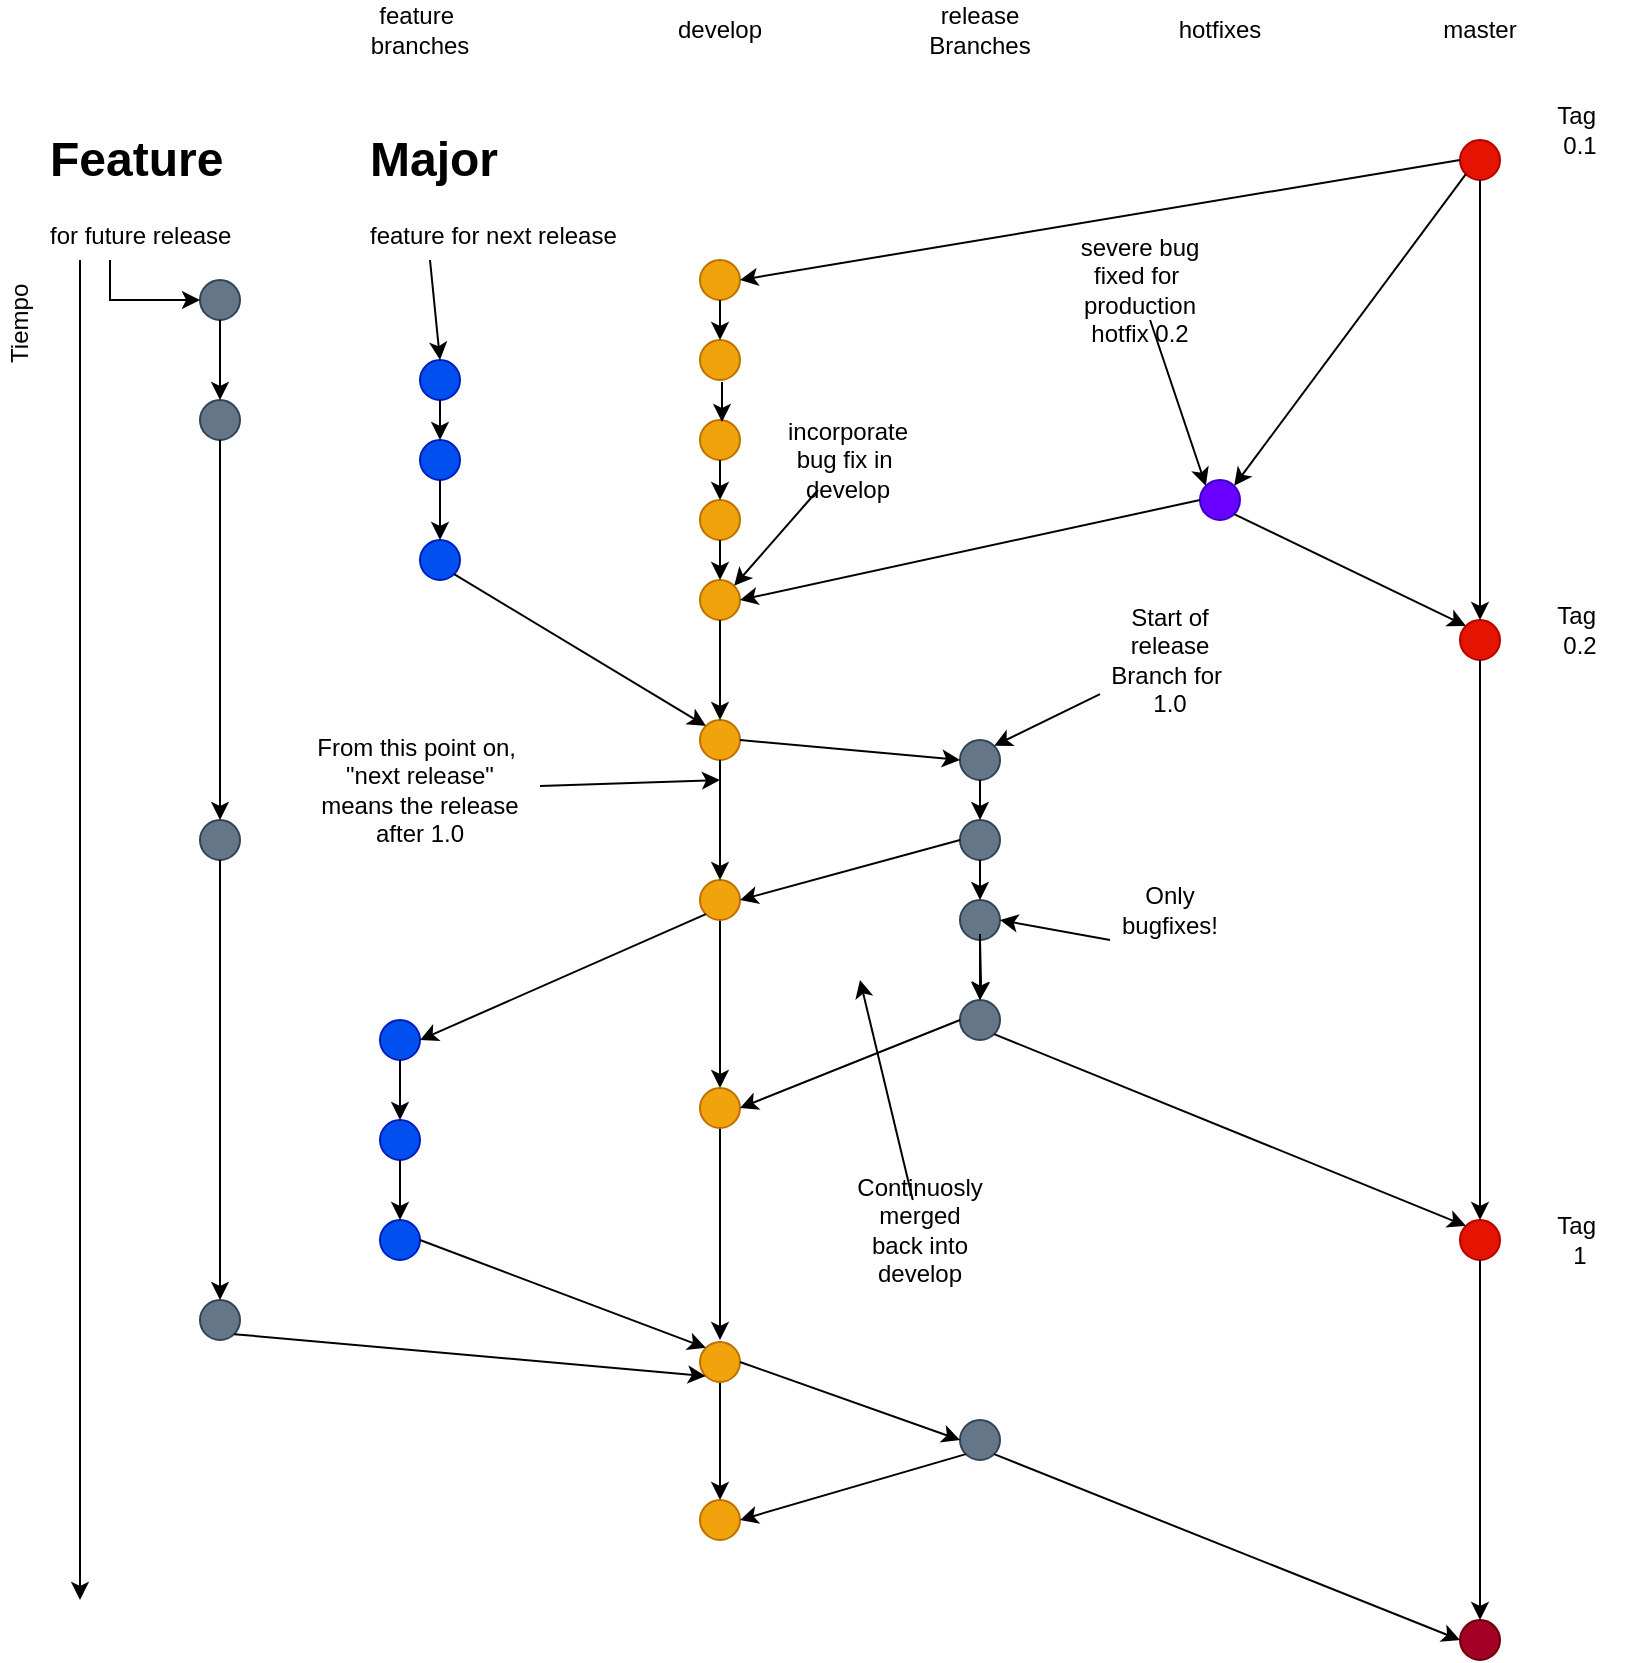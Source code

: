 <mxfile version="14.2.6" type="github">
  <diagram id="Ft57BWniFfMgqN6n-xT4" name="Page-1">
    <mxGraphModel dx="862" dy="1651" grid="1" gridSize="10" guides="1" tooltips="1" connect="1" arrows="1" fold="1" page="1" pageScale="1" pageWidth="827" pageHeight="1169" math="0" shadow="0">
      <root>
        <mxCell id="0" />
        <mxCell id="1" parent="0" />
        <mxCell id="2QcikKB0XpCSD9qSnk93-2" value="Tiempo&amp;nbsp;" style="text;html=1;strokeColor=none;fillColor=none;align=center;verticalAlign=middle;whiteSpace=wrap;rounded=0;rotation=-90;" vertex="1" parent="1">
          <mxGeometry y="-380" width="60" height="20" as="geometry" />
        </mxCell>
        <mxCell id="2QcikKB0XpCSD9qSnk93-1" value="" style="endArrow=classic;html=1;" edge="1" parent="1">
          <mxGeometry width="50" height="50" relative="1" as="geometry">
            <mxPoint x="60" y="-410" as="sourcePoint" />
            <mxPoint x="60" y="270" as="targetPoint" />
          </mxGeometry>
        </mxCell>
        <mxCell id="2QcikKB0XpCSD9qSnk93-3" value="" style="ellipse;whiteSpace=wrap;html=1;aspect=fixed;fillColor=#647687;strokeColor=#314354;fontColor=#ffffff;" vertex="1" parent="1">
          <mxGeometry x="120" y="-390" width="20" height="20" as="geometry" />
        </mxCell>
        <mxCell id="2QcikKB0XpCSD9qSnk93-4" value="" style="ellipse;whiteSpace=wrap;html=1;aspect=fixed;fillColor=#647687;strokeColor=#314354;fontColor=#ffffff;" vertex="1" parent="1">
          <mxGeometry x="120" y="-330" width="20" height="20" as="geometry" />
        </mxCell>
        <mxCell id="2QcikKB0XpCSD9qSnk93-5" value="" style="ellipse;whiteSpace=wrap;html=1;aspect=fixed;fillColor=#647687;strokeColor=#314354;fontColor=#ffffff;" vertex="1" parent="1">
          <mxGeometry x="120" y="-120" width="20" height="20" as="geometry" />
        </mxCell>
        <mxCell id="2QcikKB0XpCSD9qSnk93-7" value="" style="endArrow=classic;html=1;exitX=0.5;exitY=1;exitDx=0;exitDy=0;entryX=0.5;entryY=0;entryDx=0;entryDy=0;" edge="1" parent="1" source="2QcikKB0XpCSD9qSnk93-3" target="2QcikKB0XpCSD9qSnk93-4">
          <mxGeometry width="50" height="50" relative="1" as="geometry">
            <mxPoint x="390" y="-210" as="sourcePoint" />
            <mxPoint x="440" y="-260" as="targetPoint" />
          </mxGeometry>
        </mxCell>
        <mxCell id="2QcikKB0XpCSD9qSnk93-8" value="" style="endArrow=classic;html=1;exitX=0.5;exitY=1;exitDx=0;exitDy=0;entryX=0.5;entryY=0;entryDx=0;entryDy=0;" edge="1" parent="1" source="2QcikKB0XpCSD9qSnk93-4" target="2QcikKB0XpCSD9qSnk93-5">
          <mxGeometry width="50" height="50" relative="1" as="geometry">
            <mxPoint x="390" y="-210" as="sourcePoint" />
            <mxPoint x="440" y="-260" as="targetPoint" />
          </mxGeometry>
        </mxCell>
        <mxCell id="2QcikKB0XpCSD9qSnk93-10" value="&lt;h1&gt;Major&lt;/h1&gt;&lt;div&gt;feature for next release&lt;/div&gt;" style="text;html=1;spacing=5;spacingTop=-20;whiteSpace=wrap;overflow=hidden;rounded=0;fillColor=#FFFFFF;gradientColor=#ffffff;" vertex="1" parent="1">
          <mxGeometry x="200" y="-470" width="140" height="70" as="geometry" />
        </mxCell>
        <mxCell id="2QcikKB0XpCSD9qSnk93-11" value="" style="ellipse;whiteSpace=wrap;html=1;aspect=fixed;fillColor=#0050ef;strokeColor=#001DBC;fontColor=#ffffff;" vertex="1" parent="1">
          <mxGeometry x="230" y="-350" width="20" height="20" as="geometry" />
        </mxCell>
        <mxCell id="2QcikKB0XpCSD9qSnk93-12" value="" style="endArrow=classic;html=1;exitX=0.25;exitY=1;exitDx=0;exitDy=0;" edge="1" parent="1" source="2QcikKB0XpCSD9qSnk93-10">
          <mxGeometry width="50" height="50" relative="1" as="geometry">
            <mxPoint x="200" y="-120" as="sourcePoint" />
            <mxPoint x="240" y="-350" as="targetPoint" />
          </mxGeometry>
        </mxCell>
        <mxCell id="2QcikKB0XpCSD9qSnk93-15" value="" style="ellipse;whiteSpace=wrap;html=1;aspect=fixed;fillColor=#f0a30a;strokeColor=#BD7000;fontColor=#ffffff;" vertex="1" parent="1">
          <mxGeometry x="370" y="-400" width="20" height="20" as="geometry" />
        </mxCell>
        <mxCell id="2QcikKB0XpCSD9qSnk93-16" value="" style="ellipse;whiteSpace=wrap;html=1;aspect=fixed;fillColor=#f0a30a;strokeColor=#BD7000;fontColor=#ffffff;" vertex="1" parent="1">
          <mxGeometry x="370" y="-360" width="20" height="20" as="geometry" />
        </mxCell>
        <mxCell id="2QcikKB0XpCSD9qSnk93-17" value="" style="ellipse;whiteSpace=wrap;html=1;aspect=fixed;fillColor=#f0a30a;strokeColor=#BD7000;fontColor=#ffffff;" vertex="1" parent="1">
          <mxGeometry x="370" y="-170" width="20" height="20" as="geometry" />
        </mxCell>
        <mxCell id="2QcikKB0XpCSD9qSnk93-18" value="" style="ellipse;whiteSpace=wrap;html=1;aspect=fixed;fillColor=#f0a30a;strokeColor=#BD7000;fontColor=#ffffff;" vertex="1" parent="1">
          <mxGeometry x="370" y="-280" width="20" height="20" as="geometry" />
        </mxCell>
        <mxCell id="2QcikKB0XpCSD9qSnk93-19" value="" style="ellipse;whiteSpace=wrap;html=1;aspect=fixed;fillColor=#f0a30a;strokeColor=#BD7000;fontColor=#ffffff;" vertex="1" parent="1">
          <mxGeometry x="370" y="-320" width="20" height="20" as="geometry" />
        </mxCell>
        <mxCell id="2QcikKB0XpCSD9qSnk93-20" value="" style="ellipse;whiteSpace=wrap;html=1;aspect=fixed;fillColor=#f0a30a;strokeColor=#BD7000;fontColor=#ffffff;" vertex="1" parent="1">
          <mxGeometry x="370" y="-240" width="20" height="20" as="geometry" />
        </mxCell>
        <mxCell id="2QcikKB0XpCSD9qSnk93-24" value="feature&amp;nbsp;&lt;br&gt;branches" style="text;html=1;strokeColor=none;fillColor=none;align=center;verticalAlign=middle;whiteSpace=wrap;rounded=0;" vertex="1" parent="1">
          <mxGeometry x="200" y="-530" width="60" height="30" as="geometry" />
        </mxCell>
        <mxCell id="2QcikKB0XpCSD9qSnk93-25" value="develop" style="text;html=1;strokeColor=none;fillColor=none;align=center;verticalAlign=middle;whiteSpace=wrap;rounded=0;" vertex="1" parent="1">
          <mxGeometry x="350" y="-530" width="60" height="30" as="geometry" />
        </mxCell>
        <mxCell id="2QcikKB0XpCSD9qSnk93-28" style="edgeStyle=orthogonalEdgeStyle;rounded=0;orthogonalLoop=1;jettySize=auto;html=1;exitX=0.25;exitY=1;exitDx=0;exitDy=0;entryX=0;entryY=0.5;entryDx=0;entryDy=0;" edge="1" parent="1" source="2QcikKB0XpCSD9qSnk93-26" target="2QcikKB0XpCSD9qSnk93-3">
          <mxGeometry relative="1" as="geometry" />
        </mxCell>
        <mxCell id="2QcikKB0XpCSD9qSnk93-26" value="&lt;h1&gt;Feature&lt;/h1&gt;&lt;div&gt;for future release&lt;/div&gt;" style="text;html=1;spacing=5;spacingTop=-20;whiteSpace=wrap;overflow=hidden;rounded=0;fillColor=#FFFFFF;gradientColor=#ffffff;" vertex="1" parent="1">
          <mxGeometry x="40" y="-470" width="140" height="70" as="geometry" />
        </mxCell>
        <mxCell id="2QcikKB0XpCSD9qSnk93-27" value="" style="endArrow=classic;html=1;exitX=0.5;exitY=1;exitDx=0;exitDy=0;entryX=0.5;entryY=0;entryDx=0;entryDy=0;" edge="1" parent="1" source="2QcikKB0XpCSD9qSnk93-15" target="2QcikKB0XpCSD9qSnk93-16">
          <mxGeometry width="50" height="50" relative="1" as="geometry">
            <mxPoint x="420" y="-310" as="sourcePoint" />
            <mxPoint x="440" y="-330" as="targetPoint" />
          </mxGeometry>
        </mxCell>
        <mxCell id="2QcikKB0XpCSD9qSnk93-29" value="" style="endArrow=classic;html=1;exitX=0.5;exitY=1;exitDx=0;exitDy=0;entryX=0.5;entryY=0;entryDx=0;entryDy=0;" edge="1" parent="1">
          <mxGeometry width="50" height="50" relative="1" as="geometry">
            <mxPoint x="381" y="-339" as="sourcePoint" />
            <mxPoint x="381" y="-319" as="targetPoint" />
          </mxGeometry>
        </mxCell>
        <mxCell id="2QcikKB0XpCSD9qSnk93-32" value="" style="endArrow=classic;html=1;exitX=0.5;exitY=1;exitDx=0;exitDy=0;entryX=0.5;entryY=0;entryDx=0;entryDy=0;" edge="1" parent="1" source="2QcikKB0XpCSD9qSnk93-19" target="2QcikKB0XpCSD9qSnk93-18">
          <mxGeometry width="50" height="50" relative="1" as="geometry">
            <mxPoint x="390" y="-280" as="sourcePoint" />
            <mxPoint x="440" y="-330" as="targetPoint" />
          </mxGeometry>
        </mxCell>
        <mxCell id="2QcikKB0XpCSD9qSnk93-33" value="" style="endArrow=classic;html=1;exitX=0.5;exitY=1;exitDx=0;exitDy=0;" edge="1" parent="1" source="2QcikKB0XpCSD9qSnk93-18">
          <mxGeometry width="50" height="50" relative="1" as="geometry">
            <mxPoint x="390" y="-280" as="sourcePoint" />
            <mxPoint x="380" y="-240" as="targetPoint" />
          </mxGeometry>
        </mxCell>
        <mxCell id="2QcikKB0XpCSD9qSnk93-35" value="" style="ellipse;whiteSpace=wrap;html=1;aspect=fixed;fillColor=#0050ef;strokeColor=#001DBC;fontColor=#ffffff;" vertex="1" parent="1">
          <mxGeometry x="230" y="-310" width="20" height="20" as="geometry" />
        </mxCell>
        <mxCell id="2QcikKB0XpCSD9qSnk93-36" value="" style="ellipse;whiteSpace=wrap;html=1;aspect=fixed;fillColor=#0050ef;strokeColor=#001DBC;fontColor=#ffffff;" vertex="1" parent="1">
          <mxGeometry x="230" y="-260" width="20" height="20" as="geometry" />
        </mxCell>
        <mxCell id="2QcikKB0XpCSD9qSnk93-37" value="" style="endArrow=classic;html=1;exitX=0.5;exitY=1;exitDx=0;exitDy=0;entryX=0.5;entryY=0;entryDx=0;entryDy=0;" edge="1" parent="1" source="2QcikKB0XpCSD9qSnk93-11" target="2QcikKB0XpCSD9qSnk93-35">
          <mxGeometry width="50" height="50" relative="1" as="geometry">
            <mxPoint x="390" y="-200" as="sourcePoint" />
            <mxPoint x="440" y="-250" as="targetPoint" />
          </mxGeometry>
        </mxCell>
        <mxCell id="2QcikKB0XpCSD9qSnk93-38" value="" style="endArrow=classic;html=1;exitX=0.5;exitY=1;exitDx=0;exitDy=0;entryX=0.5;entryY=0;entryDx=0;entryDy=0;" edge="1" parent="1" source="2QcikKB0XpCSD9qSnk93-35" target="2QcikKB0XpCSD9qSnk93-36">
          <mxGeometry width="50" height="50" relative="1" as="geometry">
            <mxPoint x="390" y="-200" as="sourcePoint" />
            <mxPoint x="440" y="-250" as="targetPoint" />
          </mxGeometry>
        </mxCell>
        <mxCell id="2QcikKB0XpCSD9qSnk93-39" value="" style="endArrow=classic;html=1;exitX=0.5;exitY=1;exitDx=0;exitDy=0;entryX=0.5;entryY=0;entryDx=0;entryDy=0;" edge="1" parent="1" source="2QcikKB0XpCSD9qSnk93-20" target="2QcikKB0XpCSD9qSnk93-17">
          <mxGeometry width="50" height="50" relative="1" as="geometry">
            <mxPoint x="390" y="-200" as="sourcePoint" />
            <mxPoint x="440" y="-250" as="targetPoint" />
          </mxGeometry>
        </mxCell>
        <mxCell id="2QcikKB0XpCSD9qSnk93-42" value="From this point on,&amp;nbsp;&lt;br&gt;&quot;next release&quot;&lt;br&gt;means the release after 1.0" style="text;html=1;strokeColor=none;fillColor=none;align=center;verticalAlign=middle;whiteSpace=wrap;rounded=0;" vertex="1" parent="1">
          <mxGeometry x="170" y="-170" width="120" height="70" as="geometry" />
        </mxCell>
        <mxCell id="2QcikKB0XpCSD9qSnk93-43" value="" style="endArrow=classic;html=1;" edge="1" parent="1" source="2QcikKB0XpCSD9qSnk93-42">
          <mxGeometry width="50" height="50" relative="1" as="geometry">
            <mxPoint x="390" y="-180" as="sourcePoint" />
            <mxPoint x="380" y="-140" as="targetPoint" />
          </mxGeometry>
        </mxCell>
        <mxCell id="2QcikKB0XpCSD9qSnk93-61" style="edgeStyle=orthogonalEdgeStyle;rounded=0;orthogonalLoop=1;jettySize=auto;html=1;exitX=0.5;exitY=1;exitDx=0;exitDy=0;entryX=0.5;entryY=0;entryDx=0;entryDy=0;" edge="1" parent="1" source="2QcikKB0XpCSD9qSnk93-44" target="2QcikKB0XpCSD9qSnk93-57">
          <mxGeometry relative="1" as="geometry" />
        </mxCell>
        <mxCell id="2QcikKB0XpCSD9qSnk93-44" value="" style="ellipse;whiteSpace=wrap;html=1;aspect=fixed;fillColor=#f0a30a;strokeColor=#BD7000;fontColor=#ffffff;" vertex="1" parent="1">
          <mxGeometry x="370" y="-90" width="20" height="20" as="geometry" />
        </mxCell>
        <mxCell id="2QcikKB0XpCSD9qSnk93-45" value="" style="endArrow=classic;html=1;exitX=0.5;exitY=1;exitDx=0;exitDy=0;entryX=0.5;entryY=0;entryDx=0;entryDy=0;" edge="1" parent="1" source="2QcikKB0XpCSD9qSnk93-17" target="2QcikKB0XpCSD9qSnk93-44">
          <mxGeometry width="50" height="50" relative="1" as="geometry">
            <mxPoint x="390" y="-180" as="sourcePoint" />
            <mxPoint x="440" y="-230" as="targetPoint" />
          </mxGeometry>
        </mxCell>
        <mxCell id="2QcikKB0XpCSD9qSnk93-46" value="release Branches" style="text;html=1;strokeColor=none;fillColor=none;align=center;verticalAlign=middle;whiteSpace=wrap;rounded=0;" vertex="1" parent="1">
          <mxGeometry x="480" y="-530" width="60" height="30" as="geometry" />
        </mxCell>
        <mxCell id="2QcikKB0XpCSD9qSnk93-47" value="" style="ellipse;whiteSpace=wrap;html=1;aspect=fixed;fillColor=#647687;strokeColor=#314354;fontColor=#ffffff;" vertex="1" parent="1">
          <mxGeometry x="500" y="-160" width="20" height="20" as="geometry" />
        </mxCell>
        <mxCell id="2QcikKB0XpCSD9qSnk93-48" value="" style="ellipse;whiteSpace=wrap;html=1;aspect=fixed;fillColor=#647687;strokeColor=#314354;fontColor=#ffffff;" vertex="1" parent="1">
          <mxGeometry x="500" y="-120" width="20" height="20" as="geometry" />
        </mxCell>
        <mxCell id="2QcikKB0XpCSD9qSnk93-56" value="" style="edgeStyle=orthogonalEdgeStyle;rounded=0;orthogonalLoop=1;jettySize=auto;html=1;" edge="1" parent="1" target="2QcikKB0XpCSD9qSnk93-50">
          <mxGeometry relative="1" as="geometry">
            <mxPoint x="510" y="-60" as="sourcePoint" />
          </mxGeometry>
        </mxCell>
        <mxCell id="2QcikKB0XpCSD9qSnk93-49" value="" style="ellipse;whiteSpace=wrap;html=1;aspect=fixed;fillColor=#647687;strokeColor=#314354;fontColor=#ffffff;" vertex="1" parent="1">
          <mxGeometry x="500" y="-80" width="20" height="20" as="geometry" />
        </mxCell>
        <mxCell id="2QcikKB0XpCSD9qSnk93-50" value="" style="ellipse;whiteSpace=wrap;html=1;aspect=fixed;fillColor=#647687;strokeColor=#314354;fontColor=#ffffff;" vertex="1" parent="1">
          <mxGeometry x="500" y="-30" width="20" height="20" as="geometry" />
        </mxCell>
        <mxCell id="2QcikKB0XpCSD9qSnk93-52" value="" style="endArrow=classic;html=1;exitX=1;exitY=0.5;exitDx=0;exitDy=0;entryX=0;entryY=0.5;entryDx=0;entryDy=0;" edge="1" parent="1" source="2QcikKB0XpCSD9qSnk93-17" target="2QcikKB0XpCSD9qSnk93-47">
          <mxGeometry width="50" height="50" relative="1" as="geometry">
            <mxPoint x="390" y="-190" as="sourcePoint" />
            <mxPoint x="440" y="-240" as="targetPoint" />
          </mxGeometry>
        </mxCell>
        <mxCell id="2QcikKB0XpCSD9qSnk93-53" value="" style="endArrow=classic;html=1;exitX=0.5;exitY=1;exitDx=0;exitDy=0;entryX=0.5;entryY=0;entryDx=0;entryDy=0;" edge="1" parent="1" source="2QcikKB0XpCSD9qSnk93-47" target="2QcikKB0XpCSD9qSnk93-48">
          <mxGeometry width="50" height="50" relative="1" as="geometry">
            <mxPoint x="390" y="-40" as="sourcePoint" />
            <mxPoint x="440" y="-90" as="targetPoint" />
          </mxGeometry>
        </mxCell>
        <mxCell id="2QcikKB0XpCSD9qSnk93-54" value="" style="endArrow=classic;html=1;exitX=0.5;exitY=1;exitDx=0;exitDy=0;entryX=0.5;entryY=0;entryDx=0;entryDy=0;" edge="1" parent="1" source="2QcikKB0XpCSD9qSnk93-48" target="2QcikKB0XpCSD9qSnk93-49">
          <mxGeometry width="50" height="50" relative="1" as="geometry">
            <mxPoint x="390" y="-40" as="sourcePoint" />
            <mxPoint x="440" y="-90" as="targetPoint" />
          </mxGeometry>
        </mxCell>
        <mxCell id="2QcikKB0XpCSD9qSnk93-55" value="" style="endArrow=classic;html=1;entryX=0.5;entryY=0;entryDx=0;entryDy=0;" edge="1" parent="1" target="2QcikKB0XpCSD9qSnk93-50">
          <mxGeometry width="50" height="50" relative="1" as="geometry">
            <mxPoint x="510" y="-63" as="sourcePoint" />
            <mxPoint x="440" y="-90" as="targetPoint" />
          </mxGeometry>
        </mxCell>
        <mxCell id="2QcikKB0XpCSD9qSnk93-60" style="edgeStyle=orthogonalEdgeStyle;rounded=0;orthogonalLoop=1;jettySize=auto;html=1;exitX=0.5;exitY=1;exitDx=0;exitDy=0;" edge="1" parent="1" source="2QcikKB0XpCSD9qSnk93-57">
          <mxGeometry relative="1" as="geometry">
            <mxPoint x="380" y="20" as="targetPoint" />
          </mxGeometry>
        </mxCell>
        <mxCell id="2QcikKB0XpCSD9qSnk93-80" style="edgeStyle=orthogonalEdgeStyle;rounded=0;orthogonalLoop=1;jettySize=auto;html=1;exitX=0.5;exitY=1;exitDx=0;exitDy=0;" edge="1" parent="1" source="2QcikKB0XpCSD9qSnk93-57">
          <mxGeometry relative="1" as="geometry">
            <mxPoint x="380" y="140" as="targetPoint" />
          </mxGeometry>
        </mxCell>
        <mxCell id="2QcikKB0XpCSD9qSnk93-57" value="" style="ellipse;whiteSpace=wrap;html=1;aspect=fixed;fillColor=#f0a30a;strokeColor=#BD7000;fontColor=#ffffff;" vertex="1" parent="1">
          <mxGeometry x="370" y="14" width="20" height="20" as="geometry" />
        </mxCell>
        <mxCell id="2QcikKB0XpCSD9qSnk93-59" value="" style="endArrow=classic;html=1;exitX=0;exitY=0.5;exitDx=0;exitDy=0;entryX=1;entryY=0.5;entryDx=0;entryDy=0;" edge="1" parent="1" source="2QcikKB0XpCSD9qSnk93-48" target="2QcikKB0XpCSD9qSnk93-44">
          <mxGeometry width="50" height="50" relative="1" as="geometry">
            <mxPoint x="390" y="-40" as="sourcePoint" />
            <mxPoint x="440" y="-90" as="targetPoint" />
          </mxGeometry>
        </mxCell>
        <mxCell id="2QcikKB0XpCSD9qSnk93-63" value="" style="endArrow=classic;html=1;exitX=0;exitY=0.5;exitDx=0;exitDy=0;entryX=1;entryY=0.5;entryDx=0;entryDy=0;" edge="1" parent="1" source="2QcikKB0XpCSD9qSnk93-50" target="2QcikKB0XpCSD9qSnk93-57">
          <mxGeometry width="50" height="50" relative="1" as="geometry">
            <mxPoint x="390" y="-40" as="sourcePoint" />
            <mxPoint x="440" y="-90" as="targetPoint" />
          </mxGeometry>
        </mxCell>
        <mxCell id="2QcikKB0XpCSD9qSnk93-68" value="" style="ellipse;whiteSpace=wrap;html=1;aspect=fixed;fillColor=#0050ef;strokeColor=#001DBC;fontColor=#ffffff;" vertex="1" parent="1">
          <mxGeometry x="210" y="-20" width="20" height="20" as="geometry" />
        </mxCell>
        <mxCell id="2QcikKB0XpCSD9qSnk93-69" value="" style="ellipse;whiteSpace=wrap;html=1;aspect=fixed;fillColor=#0050ef;strokeColor=#001DBC;fontColor=#ffffff;" vertex="1" parent="1">
          <mxGeometry x="210" y="30" width="20" height="20" as="geometry" />
        </mxCell>
        <mxCell id="2QcikKB0XpCSD9qSnk93-70" value="" style="ellipse;whiteSpace=wrap;html=1;aspect=fixed;fillColor=#0050ef;strokeColor=#001DBC;fontColor=#ffffff;" vertex="1" parent="1">
          <mxGeometry x="210" y="80" width="20" height="20" as="geometry" />
        </mxCell>
        <mxCell id="2QcikKB0XpCSD9qSnk93-71" value="" style="endArrow=classic;html=1;exitX=0;exitY=1;exitDx=0;exitDy=0;entryX=1;entryY=0.5;entryDx=0;entryDy=0;" edge="1" parent="1" source="2QcikKB0XpCSD9qSnk93-44" target="2QcikKB0XpCSD9qSnk93-68">
          <mxGeometry width="50" height="50" relative="1" as="geometry">
            <mxPoint x="390" y="-40" as="sourcePoint" />
            <mxPoint x="440" y="-90" as="targetPoint" />
          </mxGeometry>
        </mxCell>
        <mxCell id="2QcikKB0XpCSD9qSnk93-72" value="" style="endArrow=classic;html=1;exitX=0.5;exitY=1;exitDx=0;exitDy=0;entryX=0.5;entryY=0;entryDx=0;entryDy=0;" edge="1" parent="1" source="2QcikKB0XpCSD9qSnk93-68" target="2QcikKB0XpCSD9qSnk93-69">
          <mxGeometry width="50" height="50" relative="1" as="geometry">
            <mxPoint x="390" y="-40" as="sourcePoint" />
            <mxPoint x="440" y="-90" as="targetPoint" />
          </mxGeometry>
        </mxCell>
        <mxCell id="2QcikKB0XpCSD9qSnk93-74" value="" style="endArrow=classic;html=1;exitX=0.5;exitY=1;exitDx=0;exitDy=0;entryX=0.5;entryY=0;entryDx=0;entryDy=0;" edge="1" parent="1" source="2QcikKB0XpCSD9qSnk93-69" target="2QcikKB0XpCSD9qSnk93-70">
          <mxGeometry width="50" height="50" relative="1" as="geometry">
            <mxPoint x="390" y="-40" as="sourcePoint" />
            <mxPoint x="440" y="-90" as="targetPoint" />
          </mxGeometry>
        </mxCell>
        <mxCell id="2QcikKB0XpCSD9qSnk93-84" style="edgeStyle=orthogonalEdgeStyle;rounded=0;orthogonalLoop=1;jettySize=auto;html=1;exitX=0.5;exitY=1;exitDx=0;exitDy=0;entryX=0.5;entryY=0;entryDx=0;entryDy=0;" edge="1" parent="1" source="2QcikKB0XpCSD9qSnk93-75" target="2QcikKB0XpCSD9qSnk93-83">
          <mxGeometry relative="1" as="geometry" />
        </mxCell>
        <mxCell id="2QcikKB0XpCSD9qSnk93-75" value="" style="ellipse;whiteSpace=wrap;html=1;aspect=fixed;fillColor=#f0a30a;strokeColor=#BD7000;fontColor=#ffffff;" vertex="1" parent="1">
          <mxGeometry x="370" y="141" width="20" height="20" as="geometry" />
        </mxCell>
        <mxCell id="2QcikKB0XpCSD9qSnk93-76" value="" style="ellipse;whiteSpace=wrap;html=1;aspect=fixed;fillColor=#647687;strokeColor=#314354;fontColor=#ffffff;" vertex="1" parent="1">
          <mxGeometry x="120" y="120" width="20" height="20" as="geometry" />
        </mxCell>
        <mxCell id="2QcikKB0XpCSD9qSnk93-77" value="" style="endArrow=classic;html=1;entryX=0.5;entryY=0;entryDx=0;entryDy=0;" edge="1" parent="1" target="2QcikKB0XpCSD9qSnk93-76">
          <mxGeometry width="50" height="50" relative="1" as="geometry">
            <mxPoint x="130" y="-100" as="sourcePoint" />
            <mxPoint x="440" y="-90" as="targetPoint" />
          </mxGeometry>
        </mxCell>
        <mxCell id="2QcikKB0XpCSD9qSnk93-78" value="" style="endArrow=classic;html=1;exitX=1;exitY=1;exitDx=0;exitDy=0;entryX=0;entryY=1;entryDx=0;entryDy=0;" edge="1" parent="1" source="2QcikKB0XpCSD9qSnk93-76" target="2QcikKB0XpCSD9qSnk93-75">
          <mxGeometry width="50" height="50" relative="1" as="geometry">
            <mxPoint x="390" y="-40" as="sourcePoint" />
            <mxPoint x="440" y="-90" as="targetPoint" />
          </mxGeometry>
        </mxCell>
        <mxCell id="2QcikKB0XpCSD9qSnk93-82" value="" style="endArrow=classic;html=1;exitX=1;exitY=0.5;exitDx=0;exitDy=0;entryX=0;entryY=0;entryDx=0;entryDy=0;" edge="1" parent="1" source="2QcikKB0XpCSD9qSnk93-70" target="2QcikKB0XpCSD9qSnk93-75">
          <mxGeometry width="50" height="50" relative="1" as="geometry">
            <mxPoint x="390" y="-40" as="sourcePoint" />
            <mxPoint x="440" y="-90" as="targetPoint" />
          </mxGeometry>
        </mxCell>
        <mxCell id="2QcikKB0XpCSD9qSnk93-83" value="" style="ellipse;whiteSpace=wrap;html=1;aspect=fixed;fillColor=#f0a30a;strokeColor=#BD7000;fontColor=#ffffff;" vertex="1" parent="1">
          <mxGeometry x="370" y="220" width="20" height="20" as="geometry" />
        </mxCell>
        <mxCell id="2QcikKB0XpCSD9qSnk93-85" value="" style="ellipse;whiteSpace=wrap;html=1;aspect=fixed;fillColor=#647687;strokeColor=#314354;fontColor=#ffffff;" vertex="1" parent="1">
          <mxGeometry x="500" y="180" width="20" height="20" as="geometry" />
        </mxCell>
        <mxCell id="2QcikKB0XpCSD9qSnk93-88" value="" style="endArrow=classic;html=1;exitX=1;exitY=0.5;exitDx=0;exitDy=0;entryX=0;entryY=0.5;entryDx=0;entryDy=0;" edge="1" parent="1" source="2QcikKB0XpCSD9qSnk93-75" target="2QcikKB0XpCSD9qSnk93-85">
          <mxGeometry width="50" height="50" relative="1" as="geometry">
            <mxPoint x="390" y="190" as="sourcePoint" />
            <mxPoint x="440" y="140" as="targetPoint" />
          </mxGeometry>
        </mxCell>
        <mxCell id="2QcikKB0XpCSD9qSnk93-90" value="" style="endArrow=classic;html=1;exitX=0;exitY=1;exitDx=0;exitDy=0;entryX=1;entryY=0.5;entryDx=0;entryDy=0;" edge="1" parent="1" source="2QcikKB0XpCSD9qSnk93-85" target="2QcikKB0XpCSD9qSnk93-83">
          <mxGeometry width="50" height="50" relative="1" as="geometry">
            <mxPoint x="390" y="190" as="sourcePoint" />
            <mxPoint x="440" y="140" as="targetPoint" />
          </mxGeometry>
        </mxCell>
        <mxCell id="2QcikKB0XpCSD9qSnk93-91" value="hotfixes" style="text;html=1;strokeColor=none;fillColor=none;align=center;verticalAlign=middle;whiteSpace=wrap;rounded=0;" vertex="1" parent="1">
          <mxGeometry x="600" y="-530" width="60" height="30" as="geometry" />
        </mxCell>
        <mxCell id="2QcikKB0XpCSD9qSnk93-92" value="" style="ellipse;whiteSpace=wrap;html=1;aspect=fixed;fillColor=#6a00ff;strokeColor=#3700CC;fontColor=#ffffff;" vertex="1" parent="1">
          <mxGeometry x="620" y="-290" width="20" height="20" as="geometry" />
        </mxCell>
        <mxCell id="2QcikKB0XpCSD9qSnk93-93" value="" style="endArrow=classic;html=1;exitX=0;exitY=0.5;exitDx=0;exitDy=0;entryX=1;entryY=0.5;entryDx=0;entryDy=0;" edge="1" parent="1" source="2QcikKB0XpCSD9qSnk93-92" target="2QcikKB0XpCSD9qSnk93-20">
          <mxGeometry width="50" height="50" relative="1" as="geometry">
            <mxPoint x="390" y="-330" as="sourcePoint" />
            <mxPoint x="440" y="-380" as="targetPoint" />
          </mxGeometry>
        </mxCell>
        <mxCell id="2QcikKB0XpCSD9qSnk93-94" value="master" style="text;html=1;strokeColor=none;fillColor=none;align=center;verticalAlign=middle;whiteSpace=wrap;rounded=0;" vertex="1" parent="1">
          <mxGeometry x="730" y="-530" width="60" height="30" as="geometry" />
        </mxCell>
        <mxCell id="2QcikKB0XpCSD9qSnk93-95" value="" style="ellipse;whiteSpace=wrap;html=1;aspect=fixed;fillColor=#e51400;strokeColor=#B20000;fontColor=#ffffff;" vertex="1" parent="1">
          <mxGeometry x="750" y="-460" width="20" height="20" as="geometry" />
        </mxCell>
        <mxCell id="2QcikKB0XpCSD9qSnk93-96" value="" style="endArrow=classic;html=1;exitX=0;exitY=0.5;exitDx=0;exitDy=0;entryX=1;entryY=0.5;entryDx=0;entryDy=0;" edge="1" parent="1" source="2QcikKB0XpCSD9qSnk93-95" target="2QcikKB0XpCSD9qSnk93-15">
          <mxGeometry width="50" height="50" relative="1" as="geometry">
            <mxPoint x="390" y="-410" as="sourcePoint" />
            <mxPoint x="480" y="-610" as="targetPoint" />
          </mxGeometry>
        </mxCell>
        <mxCell id="2QcikKB0XpCSD9qSnk93-97" value="" style="endArrow=classic;html=1;exitX=0;exitY=1;exitDx=0;exitDy=0;entryX=1;entryY=0;entryDx=0;entryDy=0;" edge="1" parent="1" source="2QcikKB0XpCSD9qSnk93-95" target="2QcikKB0XpCSD9qSnk93-92">
          <mxGeometry width="50" height="50" relative="1" as="geometry">
            <mxPoint x="390" y="-410" as="sourcePoint" />
            <mxPoint x="440" y="-460" as="targetPoint" />
          </mxGeometry>
        </mxCell>
        <mxCell id="2QcikKB0XpCSD9qSnk93-98" value="" style="ellipse;whiteSpace=wrap;html=1;aspect=fixed;fillColor=#e51400;strokeColor=#B20000;fontColor=#ffffff;" vertex="1" parent="1">
          <mxGeometry x="750" y="-220" width="20" height="20" as="geometry" />
        </mxCell>
        <mxCell id="2QcikKB0XpCSD9qSnk93-100" value="" style="endArrow=classic;html=1;exitX=0.5;exitY=1;exitDx=0;exitDy=0;entryX=0.5;entryY=0;entryDx=0;entryDy=0;" edge="1" parent="1" source="2QcikKB0XpCSD9qSnk93-95" target="2QcikKB0XpCSD9qSnk93-98">
          <mxGeometry width="50" height="50" relative="1" as="geometry">
            <mxPoint x="390" y="-330" as="sourcePoint" />
            <mxPoint x="440" y="-380" as="targetPoint" />
          </mxGeometry>
        </mxCell>
        <mxCell id="2QcikKB0XpCSD9qSnk93-101" value="" style="endArrow=classic;html=1;exitX=1;exitY=1;exitDx=0;exitDy=0;entryX=0;entryY=0;entryDx=0;entryDy=0;" edge="1" parent="1" source="2QcikKB0XpCSD9qSnk93-92" target="2QcikKB0XpCSD9qSnk93-98">
          <mxGeometry width="50" height="50" relative="1" as="geometry">
            <mxPoint x="390" y="-330" as="sourcePoint" />
            <mxPoint x="440" y="-380" as="targetPoint" />
          </mxGeometry>
        </mxCell>
        <mxCell id="2QcikKB0XpCSD9qSnk93-102" value="" style="ellipse;whiteSpace=wrap;html=1;aspect=fixed;fillColor=#a20025;strokeColor=#6F0000;fontColor=#ffffff;" vertex="1" parent="1">
          <mxGeometry x="750" y="280" width="20" height="20" as="geometry" />
        </mxCell>
        <mxCell id="2QcikKB0XpCSD9qSnk93-103" value="" style="ellipse;whiteSpace=wrap;html=1;aspect=fixed;fillColor=#e51400;strokeColor=#B20000;fontColor=#ffffff;" vertex="1" parent="1">
          <mxGeometry x="750" y="80" width="20" height="20" as="geometry" />
        </mxCell>
        <mxCell id="2QcikKB0XpCSD9qSnk93-105" value="" style="endArrow=classic;html=1;exitX=1;exitY=1;exitDx=0;exitDy=0;entryX=0;entryY=0.5;entryDx=0;entryDy=0;" edge="1" parent="1" source="2QcikKB0XpCSD9qSnk93-85" target="2QcikKB0XpCSD9qSnk93-102">
          <mxGeometry width="50" height="50" relative="1" as="geometry">
            <mxPoint x="390" y="160" as="sourcePoint" />
            <mxPoint x="440" y="110" as="targetPoint" />
          </mxGeometry>
        </mxCell>
        <mxCell id="2QcikKB0XpCSD9qSnk93-106" value="" style="endArrow=classic;html=1;exitX=0.5;exitY=1;exitDx=0;exitDy=0;entryX=0.5;entryY=0;entryDx=0;entryDy=0;" edge="1" parent="1" source="2QcikKB0XpCSD9qSnk93-103" target="2QcikKB0XpCSD9qSnk93-102">
          <mxGeometry width="50" height="50" relative="1" as="geometry">
            <mxPoint x="390" y="160" as="sourcePoint" />
            <mxPoint x="440" y="110" as="targetPoint" />
          </mxGeometry>
        </mxCell>
        <mxCell id="2QcikKB0XpCSD9qSnk93-107" value="" style="endArrow=classic;html=1;exitX=0.5;exitY=1;exitDx=0;exitDy=0;entryX=0.5;entryY=0;entryDx=0;entryDy=0;" edge="1" parent="1" source="2QcikKB0XpCSD9qSnk93-98" target="2QcikKB0XpCSD9qSnk93-103">
          <mxGeometry width="50" height="50" relative="1" as="geometry">
            <mxPoint x="390" y="10" as="sourcePoint" />
            <mxPoint x="440" y="-40" as="targetPoint" />
          </mxGeometry>
        </mxCell>
        <mxCell id="2QcikKB0XpCSD9qSnk93-108" value="incorporate bug fix in&amp;nbsp;&lt;br&gt;develop" style="text;html=1;strokeColor=none;fillColor=none;align=center;verticalAlign=middle;whiteSpace=wrap;rounded=0;" vertex="1" parent="1">
          <mxGeometry x="414" y="-315" width="60" height="30" as="geometry" />
        </mxCell>
        <mxCell id="2QcikKB0XpCSD9qSnk93-110" value="" style="endArrow=classic;html=1;exitX=0.25;exitY=1;exitDx=0;exitDy=0;entryX=1;entryY=0;entryDx=0;entryDy=0;" edge="1" parent="1" source="2QcikKB0XpCSD9qSnk93-108" target="2QcikKB0XpCSD9qSnk93-20">
          <mxGeometry width="50" height="50" relative="1" as="geometry">
            <mxPoint x="390" y="-220" as="sourcePoint" />
            <mxPoint x="520" y="-200" as="targetPoint" />
          </mxGeometry>
        </mxCell>
        <mxCell id="2QcikKB0XpCSD9qSnk93-111" value="severe bug&lt;br&gt;fixed for&amp;nbsp;&lt;br&gt;production&lt;br&gt;hotfix 0.2" style="text;html=1;strokeColor=none;fillColor=none;align=center;verticalAlign=middle;whiteSpace=wrap;rounded=0;" vertex="1" parent="1">
          <mxGeometry x="550" y="-400" width="80" height="30" as="geometry" />
        </mxCell>
        <mxCell id="2QcikKB0XpCSD9qSnk93-112" value="" style="endArrow=classic;html=1;entryX=0;entryY=0;entryDx=0;entryDy=0;" edge="1" parent="1" source="2QcikKB0XpCSD9qSnk93-111" target="2QcikKB0XpCSD9qSnk93-92">
          <mxGeometry width="50" height="50" relative="1" as="geometry">
            <mxPoint x="390" y="-320" as="sourcePoint" />
            <mxPoint x="440" y="-370" as="targetPoint" />
          </mxGeometry>
        </mxCell>
        <mxCell id="2QcikKB0XpCSD9qSnk93-113" value="Start of release&lt;br&gt;Branch for&amp;nbsp;&lt;br&gt;1.0" style="text;html=1;strokeColor=none;fillColor=none;align=center;verticalAlign=middle;whiteSpace=wrap;rounded=0;" vertex="1" parent="1">
          <mxGeometry x="570" y="-230" width="70" height="60" as="geometry" />
        </mxCell>
        <mxCell id="2QcikKB0XpCSD9qSnk93-114" value="" style="endArrow=classic;html=1;entryX=1;entryY=0;entryDx=0;entryDy=0;" edge="1" parent="1" source="2QcikKB0XpCSD9qSnk93-113" target="2QcikKB0XpCSD9qSnk93-47">
          <mxGeometry width="50" height="50" relative="1" as="geometry">
            <mxPoint x="390" y="-120" as="sourcePoint" />
            <mxPoint x="440" y="-170" as="targetPoint" />
          </mxGeometry>
        </mxCell>
        <mxCell id="2QcikKB0XpCSD9qSnk93-115" value="Only&lt;br&gt;bugfixes!" style="text;html=1;strokeColor=none;fillColor=none;align=center;verticalAlign=middle;whiteSpace=wrap;rounded=0;" vertex="1" parent="1">
          <mxGeometry x="575" y="-90" width="60" height="30" as="geometry" />
        </mxCell>
        <mxCell id="2QcikKB0XpCSD9qSnk93-116" value="" style="endArrow=classic;html=1;exitX=0;exitY=1;exitDx=0;exitDy=0;entryX=1;entryY=0.5;entryDx=0;entryDy=0;" edge="1" parent="1" source="2QcikKB0XpCSD9qSnk93-115" target="2QcikKB0XpCSD9qSnk93-49">
          <mxGeometry width="50" height="50" relative="1" as="geometry">
            <mxPoint x="390" y="-120" as="sourcePoint" />
            <mxPoint x="440" y="-170" as="targetPoint" />
          </mxGeometry>
        </mxCell>
        <mxCell id="2QcikKB0XpCSD9qSnk93-117" value="Continuosly merged back into develop" style="text;html=1;strokeColor=none;fillColor=none;align=center;verticalAlign=middle;whiteSpace=wrap;rounded=0;" vertex="1" parent="1">
          <mxGeometry x="450" y="70" width="60" height="30" as="geometry" />
        </mxCell>
        <mxCell id="2QcikKB0XpCSD9qSnk93-118" value="" style="endArrow=classic;html=1;" edge="1" parent="1" source="2QcikKB0XpCSD9qSnk93-117">
          <mxGeometry width="50" height="50" relative="1" as="geometry">
            <mxPoint x="390" y="100" as="sourcePoint" />
            <mxPoint x="450" y="-40" as="targetPoint" />
          </mxGeometry>
        </mxCell>
        <mxCell id="2QcikKB0XpCSD9qSnk93-119" value="Tag&amp;nbsp;&lt;br&gt;0.1" style="text;html=1;strokeColor=none;fillColor=none;align=center;verticalAlign=middle;whiteSpace=wrap;rounded=0;" vertex="1" parent="1">
          <mxGeometry x="780" y="-480" width="60" height="30" as="geometry" />
        </mxCell>
        <mxCell id="2QcikKB0XpCSD9qSnk93-120" value="Tag&amp;nbsp;&lt;br&gt;0.2" style="text;html=1;strokeColor=none;fillColor=none;align=center;verticalAlign=middle;whiteSpace=wrap;rounded=0;" vertex="1" parent="1">
          <mxGeometry x="780" y="-230" width="60" height="30" as="geometry" />
        </mxCell>
        <mxCell id="2QcikKB0XpCSD9qSnk93-121" value="Tag&amp;nbsp;&lt;br&gt;1" style="text;html=1;strokeColor=none;fillColor=none;align=center;verticalAlign=middle;whiteSpace=wrap;rounded=0;" vertex="1" parent="1">
          <mxGeometry x="780" y="75" width="60" height="30" as="geometry" />
        </mxCell>
        <mxCell id="2QcikKB0XpCSD9qSnk93-122" value="" style="endArrow=classic;html=1;entryX=0;entryY=0;entryDx=0;entryDy=0;exitX=1;exitY=1;exitDx=0;exitDy=0;" edge="1" parent="1" source="2QcikKB0XpCSD9qSnk93-50" target="2QcikKB0XpCSD9qSnk93-103">
          <mxGeometry width="50" height="50" relative="1" as="geometry">
            <mxPoint x="390" y="100" as="sourcePoint" />
            <mxPoint x="440" y="50" as="targetPoint" />
          </mxGeometry>
        </mxCell>
        <mxCell id="2QcikKB0XpCSD9qSnk93-125" value="" style="endArrow=classic;html=1;exitX=1;exitY=1;exitDx=0;exitDy=0;entryX=0;entryY=0;entryDx=0;entryDy=0;" edge="1" parent="1" source="2QcikKB0XpCSD9qSnk93-36" target="2QcikKB0XpCSD9qSnk93-17">
          <mxGeometry width="50" height="50" relative="1" as="geometry">
            <mxPoint x="390" y="-280" as="sourcePoint" />
            <mxPoint x="440" y="-330" as="targetPoint" />
          </mxGeometry>
        </mxCell>
      </root>
    </mxGraphModel>
  </diagram>
</mxfile>
